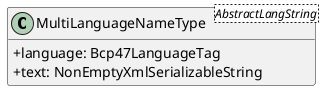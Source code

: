 @startuml
skinparam classAttributeIconSize 0
hide methods

class MultiLanguageNameType<AbstractLangString> {
  +language: Bcp47LanguageTag
  +text: NonEmptyXmlSerializableString
}
@enduml